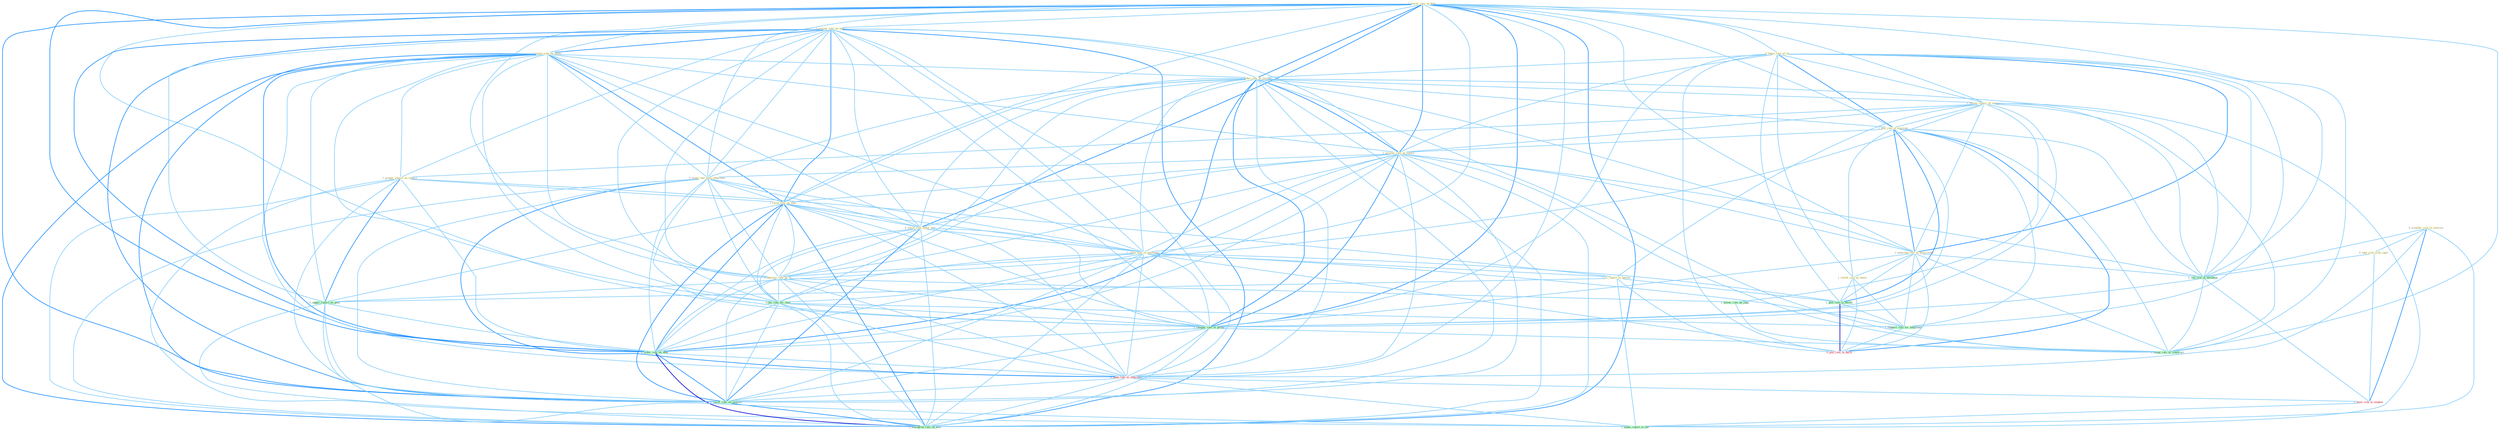 Graph G{ 
    node
    [shape=polygon,style=filled,width=.5,height=.06,color="#BDFCC9",fixedsize=true,fontsize=4,
    fontcolor="#2f4f4f"];
    {node
    [color="#ffffe0", fontcolor="#8b7d6b"] "1_lower_rate_of_debt " "1_review_rate_on_bond " "1_retain_rate_on_paper " "0_taken_role_of_on " "1_reduc_rate_of_increas " "1_follow_report_of_improv " "1_plai_role_of_messiah " "1_increas_rate_of_return " "1_undertak_role_of_decis-make " "0_found_rate_dure_othernum " "0_transfer_risk_to_investor " "1_prepar_report_on_impact " "1_reset_rate_on_note " "0_lower_rate_befor_end " "1_relax_rate_in_entitynam " "1_is_report_in_bureau " "0_depress_rate_by_% " "0_take_risk_with_capit " "1_relish_role_as_home "}
{node [color="#fff0f5", fontcolor="#b22222"] "0_nudg_rate_to_othernum " "1_pose_risk_to_student " "0_plai_role_in_decis "}
edge [color="#B0E2FF"];

	"1_lower_rate_of_debt " -- "1_review_rate_on_bond " [w="1", color="#87cefa" ];
	"1_lower_rate_of_debt " -- "1_retain_rate_on_paper " [w="1", color="#87cefa" ];
	"1_lower_rate_of_debt " -- "0_taken_role_of_on " [w="1", color="#87cefa" ];
	"1_lower_rate_of_debt " -- "1_reduc_rate_of_increas " [w="2", color="#1e90ff" , len=0.8];
	"1_lower_rate_of_debt " -- "1_follow_report_of_improv " [w="1", color="#87cefa" ];
	"1_lower_rate_of_debt " -- "1_plai_role_of_messiah " [w="1", color="#87cefa" ];
	"1_lower_rate_of_debt " -- "1_increas_rate_of_return " [w="2", color="#1e90ff" , len=0.8];
	"1_lower_rate_of_debt " -- "1_undertak_role_of_decis-make " [w="1", color="#87cefa" ];
	"1_lower_rate_of_debt " -- "0_found_rate_dure_othernum " [w="1", color="#87cefa" ];
	"1_lower_rate_of_debt " -- "1_reset_rate_on_note " [w="1", color="#87cefa" ];
	"1_lower_rate_of_debt " -- "0_lower_rate_befor_end " [w="2", color="#1e90ff" , len=0.8];
	"1_lower_rate_of_debt " -- "1_relax_rate_in_entitynam " [w="1", color="#87cefa" ];
	"1_lower_rate_of_debt " -- "0_depress_rate_by_% " [w="1", color="#87cefa" ];
	"1_lower_rate_of_debt " -- "1_run_risk_of_disintegr " [w="1", color="#87cefa" ];
	"1_lower_rate_of_debt " -- "1_pai_rate_for_fund " [w="1", color="#87cefa" ];
	"1_lower_rate_of_debt " -- "1_compar_rate_of_group " [w="2", color="#1e90ff" , len=0.8];
	"1_lower_rate_of_debt " -- "1_reduc_rate_on_debt " [w="2", color="#1e90ff" , len=0.8];
	"1_lower_rate_of_debt " -- "0_nudg_rate_to_othernum " [w="1", color="#87cefa" ];
	"1_lower_rate_of_debt " -- "1_adopt_rule_of_construct " [w="1", color="#87cefa" ];
	"1_lower_rate_of_debt " -- "1_lower_rate_on_million " [w="2", color="#1e90ff" , len=0.8];
	"1_lower_rate_of_debt " -- "1_downgrad_rate_on_debt " [w="2", color="#1e90ff" , len=0.8];
	"1_review_rate_on_bond " -- "1_retain_rate_on_paper " [w="2", color="#1e90ff" , len=0.8];
	"1_review_rate_on_bond " -- "1_reduc_rate_of_increas " [w="1", color="#87cefa" ];
	"1_review_rate_on_bond " -- "1_increas_rate_of_return " [w="1", color="#87cefa" ];
	"1_review_rate_on_bond " -- "0_found_rate_dure_othernum " [w="1", color="#87cefa" ];
	"1_review_rate_on_bond " -- "1_prepar_report_on_impact " [w="1", color="#87cefa" ];
	"1_review_rate_on_bond " -- "1_reset_rate_on_note " [w="2", color="#1e90ff" , len=0.8];
	"1_review_rate_on_bond " -- "0_lower_rate_befor_end " [w="1", color="#87cefa" ];
	"1_review_rate_on_bond " -- "1_relax_rate_in_entitynam " [w="1", color="#87cefa" ];
	"1_review_rate_on_bond " -- "0_depress_rate_by_% " [w="1", color="#87cefa" ];
	"1_review_rate_on_bond " -- "1_suppli_report_on_plan " [w="1", color="#87cefa" ];
	"1_review_rate_on_bond " -- "1_pai_rate_for_fund " [w="1", color="#87cefa" ];
	"1_review_rate_on_bond " -- "1_compar_rate_of_group " [w="1", color="#87cefa" ];
	"1_review_rate_on_bond " -- "1_reduc_rate_on_debt " [w="2", color="#1e90ff" , len=0.8];
	"1_review_rate_on_bond " -- "0_nudg_rate_to_othernum " [w="1", color="#87cefa" ];
	"1_review_rate_on_bond " -- "1_lower_rate_on_million " [w="2", color="#1e90ff" , len=0.8];
	"1_review_rate_on_bond " -- "1_downgrad_rate_on_debt " [w="2", color="#1e90ff" , len=0.8];
	"1_retain_rate_on_paper " -- "1_reduc_rate_of_increas " [w="1", color="#87cefa" ];
	"1_retain_rate_on_paper " -- "1_increas_rate_of_return " [w="1", color="#87cefa" ];
	"1_retain_rate_on_paper " -- "0_found_rate_dure_othernum " [w="1", color="#87cefa" ];
	"1_retain_rate_on_paper " -- "1_prepar_report_on_impact " [w="1", color="#87cefa" ];
	"1_retain_rate_on_paper " -- "1_reset_rate_on_note " [w="2", color="#1e90ff" , len=0.8];
	"1_retain_rate_on_paper " -- "0_lower_rate_befor_end " [w="1", color="#87cefa" ];
	"1_retain_rate_on_paper " -- "1_relax_rate_in_entitynam " [w="1", color="#87cefa" ];
	"1_retain_rate_on_paper " -- "0_depress_rate_by_% " [w="1", color="#87cefa" ];
	"1_retain_rate_on_paper " -- "1_suppli_report_on_plan " [w="1", color="#87cefa" ];
	"1_retain_rate_on_paper " -- "1_pai_rate_for_fund " [w="1", color="#87cefa" ];
	"1_retain_rate_on_paper " -- "1_compar_rate_of_group " [w="1", color="#87cefa" ];
	"1_retain_rate_on_paper " -- "1_reduc_rate_on_debt " [w="2", color="#1e90ff" , len=0.8];
	"1_retain_rate_on_paper " -- "0_nudg_rate_to_othernum " [w="1", color="#87cefa" ];
	"1_retain_rate_on_paper " -- "1_lower_rate_on_million " [w="2", color="#1e90ff" , len=0.8];
	"1_retain_rate_on_paper " -- "1_downgrad_rate_on_debt " [w="2", color="#1e90ff" , len=0.8];
	"0_taken_role_of_on " -- "1_reduc_rate_of_increas " [w="1", color="#87cefa" ];
	"0_taken_role_of_on " -- "1_follow_report_of_improv " [w="1", color="#87cefa" ];
	"0_taken_role_of_on " -- "1_plai_role_of_messiah " [w="2", color="#1e90ff" , len=0.8];
	"0_taken_role_of_on " -- "1_increas_rate_of_return " [w="1", color="#87cefa" ];
	"0_taken_role_of_on " -- "1_undertak_role_of_decis-make " [w="2", color="#1e90ff" , len=0.8];
	"0_taken_role_of_on " -- "1_relish_role_as_home " [w="1", color="#87cefa" ];
	"0_taken_role_of_on " -- "1_run_risk_of_disintegr " [w="1", color="#87cefa" ];
	"0_taken_role_of_on " -- "1_plai_role_in_declin " [w="1", color="#87cefa" ];
	"0_taken_role_of_on " -- "1_compar_rate_of_group " [w="1", color="#87cefa" ];
	"0_taken_role_of_on " -- "1_support_role_for_entitynam " [w="1", color="#87cefa" ];
	"0_taken_role_of_on " -- "0_plai_role_in_decis " [w="1", color="#87cefa" ];
	"0_taken_role_of_on " -- "1_adopt_rule_of_construct " [w="1", color="#87cefa" ];
	"1_reduc_rate_of_increas " -- "1_follow_report_of_improv " [w="1", color="#87cefa" ];
	"1_reduc_rate_of_increas " -- "1_plai_role_of_messiah " [w="1", color="#87cefa" ];
	"1_reduc_rate_of_increas " -- "1_increas_rate_of_return " [w="2", color="#1e90ff" , len=0.8];
	"1_reduc_rate_of_increas " -- "1_undertak_role_of_decis-make " [w="1", color="#87cefa" ];
	"1_reduc_rate_of_increas " -- "0_found_rate_dure_othernum " [w="1", color="#87cefa" ];
	"1_reduc_rate_of_increas " -- "1_reset_rate_on_note " [w="1", color="#87cefa" ];
	"1_reduc_rate_of_increas " -- "0_lower_rate_befor_end " [w="1", color="#87cefa" ];
	"1_reduc_rate_of_increas " -- "1_relax_rate_in_entitynam " [w="1", color="#87cefa" ];
	"1_reduc_rate_of_increas " -- "0_depress_rate_by_% " [w="1", color="#87cefa" ];
	"1_reduc_rate_of_increas " -- "1_run_risk_of_disintegr " [w="1", color="#87cefa" ];
	"1_reduc_rate_of_increas " -- "1_pai_rate_for_fund " [w="1", color="#87cefa" ];
	"1_reduc_rate_of_increas " -- "1_compar_rate_of_group " [w="2", color="#1e90ff" , len=0.8];
	"1_reduc_rate_of_increas " -- "1_reduc_rate_on_debt " [w="2", color="#1e90ff" , len=0.8];
	"1_reduc_rate_of_increas " -- "0_nudg_rate_to_othernum " [w="1", color="#87cefa" ];
	"1_reduc_rate_of_increas " -- "1_adopt_rule_of_construct " [w="1", color="#87cefa" ];
	"1_reduc_rate_of_increas " -- "1_lower_rate_on_million " [w="1", color="#87cefa" ];
	"1_reduc_rate_of_increas " -- "1_downgrad_rate_on_debt " [w="1", color="#87cefa" ];
	"1_follow_report_of_improv " -- "1_plai_role_of_messiah " [w="1", color="#87cefa" ];
	"1_follow_report_of_improv " -- "1_increas_rate_of_return " [w="1", color="#87cefa" ];
	"1_follow_report_of_improv " -- "1_undertak_role_of_decis-make " [w="1", color="#87cefa" ];
	"1_follow_report_of_improv " -- "1_prepar_report_on_impact " [w="1", color="#87cefa" ];
	"1_follow_report_of_improv " -- "1_is_report_in_bureau " [w="1", color="#87cefa" ];
	"1_follow_report_of_improv " -- "1_run_risk_of_disintegr " [w="1", color="#87cefa" ];
	"1_follow_report_of_improv " -- "1_suppli_report_on_plan " [w="1", color="#87cefa" ];
	"1_follow_report_of_improv " -- "1_follow_rule_by_judg " [w="1", color="#87cefa" ];
	"1_follow_report_of_improv " -- "1_compar_rate_of_group " [w="1", color="#87cefa" ];
	"1_follow_report_of_improv " -- "1_adopt_rule_of_construct " [w="1", color="#87cefa" ];
	"1_follow_report_of_improv " -- "1_make_report_to_the " [w="1", color="#87cefa" ];
	"1_plai_role_of_messiah " -- "1_increas_rate_of_return " [w="1", color="#87cefa" ];
	"1_plai_role_of_messiah " -- "1_undertak_role_of_decis-make " [w="2", color="#1e90ff" , len=0.8];
	"1_plai_role_of_messiah " -- "1_relish_role_as_home " [w="1", color="#87cefa" ];
	"1_plai_role_of_messiah " -- "1_run_risk_of_disintegr " [w="1", color="#87cefa" ];
	"1_plai_role_of_messiah " -- "1_plai_role_in_declin " [w="2", color="#1e90ff" , len=0.8];
	"1_plai_role_of_messiah " -- "1_compar_rate_of_group " [w="1", color="#87cefa" ];
	"1_plai_role_of_messiah " -- "1_support_role_for_entitynam " [w="1", color="#87cefa" ];
	"1_plai_role_of_messiah " -- "0_plai_role_in_decis " [w="2", color="#1e90ff" , len=0.8];
	"1_plai_role_of_messiah " -- "1_adopt_rule_of_construct " [w="1", color="#87cefa" ];
	"1_increas_rate_of_return " -- "1_undertak_role_of_decis-make " [w="1", color="#87cefa" ];
	"1_increas_rate_of_return " -- "0_found_rate_dure_othernum " [w="1", color="#87cefa" ];
	"1_increas_rate_of_return " -- "1_reset_rate_on_note " [w="1", color="#87cefa" ];
	"1_increas_rate_of_return " -- "0_lower_rate_befor_end " [w="1", color="#87cefa" ];
	"1_increas_rate_of_return " -- "1_relax_rate_in_entitynam " [w="1", color="#87cefa" ];
	"1_increas_rate_of_return " -- "0_depress_rate_by_% " [w="1", color="#87cefa" ];
	"1_increas_rate_of_return " -- "1_run_risk_of_disintegr " [w="1", color="#87cefa" ];
	"1_increas_rate_of_return " -- "1_pai_rate_for_fund " [w="1", color="#87cefa" ];
	"1_increas_rate_of_return " -- "1_compar_rate_of_group " [w="2", color="#1e90ff" , len=0.8];
	"1_increas_rate_of_return " -- "1_reduc_rate_on_debt " [w="1", color="#87cefa" ];
	"1_increas_rate_of_return " -- "0_nudg_rate_to_othernum " [w="1", color="#87cefa" ];
	"1_increas_rate_of_return " -- "1_adopt_rule_of_construct " [w="1", color="#87cefa" ];
	"1_increas_rate_of_return " -- "1_lower_rate_on_million " [w="1", color="#87cefa" ];
	"1_increas_rate_of_return " -- "1_downgrad_rate_on_debt " [w="1", color="#87cefa" ];
	"1_undertak_role_of_decis-make " -- "1_relish_role_as_home " [w="1", color="#87cefa" ];
	"1_undertak_role_of_decis-make " -- "1_run_risk_of_disintegr " [w="1", color="#87cefa" ];
	"1_undertak_role_of_decis-make " -- "1_plai_role_in_declin " [w="1", color="#87cefa" ];
	"1_undertak_role_of_decis-make " -- "1_compar_rate_of_group " [w="1", color="#87cefa" ];
	"1_undertak_role_of_decis-make " -- "1_support_role_for_entitynam " [w="1", color="#87cefa" ];
	"1_undertak_role_of_decis-make " -- "0_plai_role_in_decis " [w="1", color="#87cefa" ];
	"1_undertak_role_of_decis-make " -- "1_adopt_rule_of_construct " [w="1", color="#87cefa" ];
	"0_found_rate_dure_othernum " -- "1_reset_rate_on_note " [w="1", color="#87cefa" ];
	"0_found_rate_dure_othernum " -- "0_lower_rate_befor_end " [w="1", color="#87cefa" ];
	"0_found_rate_dure_othernum " -- "1_relax_rate_in_entitynam " [w="1", color="#87cefa" ];
	"0_found_rate_dure_othernum " -- "0_depress_rate_by_% " [w="1", color="#87cefa" ];
	"0_found_rate_dure_othernum " -- "1_pai_rate_for_fund " [w="1", color="#87cefa" ];
	"0_found_rate_dure_othernum " -- "1_compar_rate_of_group " [w="1", color="#87cefa" ];
	"0_found_rate_dure_othernum " -- "1_reduc_rate_on_debt " [w="1", color="#87cefa" ];
	"0_found_rate_dure_othernum " -- "0_nudg_rate_to_othernum " [w="2", color="#1e90ff" , len=0.8];
	"0_found_rate_dure_othernum " -- "1_lower_rate_on_million " [w="1", color="#87cefa" ];
	"0_found_rate_dure_othernum " -- "1_downgrad_rate_on_debt " [w="1", color="#87cefa" ];
	"0_transfer_risk_to_investor " -- "0_take_risk_with_capit " [w="1", color="#87cefa" ];
	"0_transfer_risk_to_investor " -- "1_run_risk_of_disintegr " [w="1", color="#87cefa" ];
	"0_transfer_risk_to_investor " -- "0_nudg_rate_to_othernum " [w="1", color="#87cefa" ];
	"0_transfer_risk_to_investor " -- "1_pose_risk_to_student " [w="2", color="#1e90ff" , len=0.8];
	"0_transfer_risk_to_investor " -- "1_make_report_to_the " [w="1", color="#87cefa" ];
	"1_prepar_report_on_impact " -- "1_reset_rate_on_note " [w="1", color="#87cefa" ];
	"1_prepar_report_on_impact " -- "1_is_report_in_bureau " [w="1", color="#87cefa" ];
	"1_prepar_report_on_impact " -- "1_suppli_report_on_plan " [w="2", color="#1e90ff" , len=0.8];
	"1_prepar_report_on_impact " -- "1_reduc_rate_on_debt " [w="1", color="#87cefa" ];
	"1_prepar_report_on_impact " -- "1_lower_rate_on_million " [w="1", color="#87cefa" ];
	"1_prepar_report_on_impact " -- "1_downgrad_rate_on_debt " [w="1", color="#87cefa" ];
	"1_prepar_report_on_impact " -- "1_make_report_to_the " [w="1", color="#87cefa" ];
	"1_reset_rate_on_note " -- "0_lower_rate_befor_end " [w="1", color="#87cefa" ];
	"1_reset_rate_on_note " -- "1_relax_rate_in_entitynam " [w="1", color="#87cefa" ];
	"1_reset_rate_on_note " -- "0_depress_rate_by_% " [w="1", color="#87cefa" ];
	"1_reset_rate_on_note " -- "1_suppli_report_on_plan " [w="1", color="#87cefa" ];
	"1_reset_rate_on_note " -- "1_pai_rate_for_fund " [w="1", color="#87cefa" ];
	"1_reset_rate_on_note " -- "1_compar_rate_of_group " [w="1", color="#87cefa" ];
	"1_reset_rate_on_note " -- "1_reduc_rate_on_debt " [w="2", color="#1e90ff" , len=0.8];
	"1_reset_rate_on_note " -- "0_nudg_rate_to_othernum " [w="1", color="#87cefa" ];
	"1_reset_rate_on_note " -- "1_lower_rate_on_million " [w="2", color="#1e90ff" , len=0.8];
	"1_reset_rate_on_note " -- "1_downgrad_rate_on_debt " [w="2", color="#1e90ff" , len=0.8];
	"0_lower_rate_befor_end " -- "1_relax_rate_in_entitynam " [w="1", color="#87cefa" ];
	"0_lower_rate_befor_end " -- "0_depress_rate_by_% " [w="1", color="#87cefa" ];
	"0_lower_rate_befor_end " -- "1_pai_rate_for_fund " [w="1", color="#87cefa" ];
	"0_lower_rate_befor_end " -- "1_compar_rate_of_group " [w="1", color="#87cefa" ];
	"0_lower_rate_befor_end " -- "1_reduc_rate_on_debt " [w="1", color="#87cefa" ];
	"0_lower_rate_befor_end " -- "0_nudg_rate_to_othernum " [w="1", color="#87cefa" ];
	"0_lower_rate_befor_end " -- "1_lower_rate_on_million " [w="2", color="#1e90ff" , len=0.8];
	"0_lower_rate_befor_end " -- "1_downgrad_rate_on_debt " [w="1", color="#87cefa" ];
	"1_relax_rate_in_entitynam " -- "1_is_report_in_bureau " [w="1", color="#87cefa" ];
	"1_relax_rate_in_entitynam " -- "0_depress_rate_by_% " [w="1", color="#87cefa" ];
	"1_relax_rate_in_entitynam " -- "1_plai_role_in_declin " [w="1", color="#87cefa" ];
	"1_relax_rate_in_entitynam " -- "1_pai_rate_for_fund " [w="1", color="#87cefa" ];
	"1_relax_rate_in_entitynam " -- "1_compar_rate_of_group " [w="1", color="#87cefa" ];
	"1_relax_rate_in_entitynam " -- "1_reduc_rate_on_debt " [w="1", color="#87cefa" ];
	"1_relax_rate_in_entitynam " -- "0_nudg_rate_to_othernum " [w="1", color="#87cefa" ];
	"1_relax_rate_in_entitynam " -- "1_support_role_for_entitynam " [w="1", color="#87cefa" ];
	"1_relax_rate_in_entitynam " -- "0_plai_role_in_decis " [w="1", color="#87cefa" ];
	"1_relax_rate_in_entitynam " -- "1_lower_rate_on_million " [w="1", color="#87cefa" ];
	"1_relax_rate_in_entitynam " -- "1_downgrad_rate_on_debt " [w="1", color="#87cefa" ];
	"1_is_report_in_bureau " -- "1_plai_role_in_declin " [w="1", color="#87cefa" ];
	"1_is_report_in_bureau " -- "1_suppli_report_on_plan " [w="1", color="#87cefa" ];
	"1_is_report_in_bureau " -- "0_plai_role_in_decis " [w="1", color="#87cefa" ];
	"1_is_report_in_bureau " -- "1_make_report_to_the " [w="1", color="#87cefa" ];
	"0_depress_rate_by_% " -- "1_pai_rate_for_fund " [w="1", color="#87cefa" ];
	"0_depress_rate_by_% " -- "1_follow_rule_by_judg " [w="1", color="#87cefa" ];
	"0_depress_rate_by_% " -- "1_compar_rate_of_group " [w="1", color="#87cefa" ];
	"0_depress_rate_by_% " -- "1_reduc_rate_on_debt " [w="1", color="#87cefa" ];
	"0_depress_rate_by_% " -- "0_nudg_rate_to_othernum " [w="1", color="#87cefa" ];
	"0_depress_rate_by_% " -- "1_lower_rate_on_million " [w="1", color="#87cefa" ];
	"0_depress_rate_by_% " -- "1_downgrad_rate_on_debt " [w="1", color="#87cefa" ];
	"0_take_risk_with_capit " -- "1_run_risk_of_disintegr " [w="1", color="#87cefa" ];
	"0_take_risk_with_capit " -- "1_pose_risk_to_student " [w="1", color="#87cefa" ];
	"1_relish_role_as_home " -- "1_plai_role_in_declin " [w="1", color="#87cefa" ];
	"1_relish_role_as_home " -- "1_support_role_for_entitynam " [w="1", color="#87cefa" ];
	"1_relish_role_as_home " -- "0_plai_role_in_decis " [w="1", color="#87cefa" ];
	"1_run_risk_of_disintegr " -- "1_compar_rate_of_group " [w="1", color="#87cefa" ];
	"1_run_risk_of_disintegr " -- "1_pose_risk_to_student " [w="1", color="#87cefa" ];
	"1_run_risk_of_disintegr " -- "1_adopt_rule_of_construct " [w="1", color="#87cefa" ];
	"1_plai_role_in_declin " -- "1_support_role_for_entitynam " [w="1", color="#87cefa" ];
	"1_plai_role_in_declin " -- "0_plai_role_in_decis " [w="3", color="#0000cd" , len=0.6];
	"1_suppli_report_on_plan " -- "1_reduc_rate_on_debt " [w="1", color="#87cefa" ];
	"1_suppli_report_on_plan " -- "1_lower_rate_on_million " [w="1", color="#87cefa" ];
	"1_suppli_report_on_plan " -- "1_downgrad_rate_on_debt " [w="1", color="#87cefa" ];
	"1_suppli_report_on_plan " -- "1_make_report_to_the " [w="1", color="#87cefa" ];
	"1_pai_rate_for_fund " -- "1_compar_rate_of_group " [w="1", color="#87cefa" ];
	"1_pai_rate_for_fund " -- "1_reduc_rate_on_debt " [w="1", color="#87cefa" ];
	"1_pai_rate_for_fund " -- "0_nudg_rate_to_othernum " [w="1", color="#87cefa" ];
	"1_pai_rate_for_fund " -- "1_support_role_for_entitynam " [w="1", color="#87cefa" ];
	"1_pai_rate_for_fund " -- "1_lower_rate_on_million " [w="1", color="#87cefa" ];
	"1_pai_rate_for_fund " -- "1_downgrad_rate_on_debt " [w="1", color="#87cefa" ];
	"1_follow_rule_by_judg " -- "1_adopt_rule_of_construct " [w="1", color="#87cefa" ];
	"1_compar_rate_of_group " -- "1_reduc_rate_on_debt " [w="1", color="#87cefa" ];
	"1_compar_rate_of_group " -- "0_nudg_rate_to_othernum " [w="1", color="#87cefa" ];
	"1_compar_rate_of_group " -- "1_adopt_rule_of_construct " [w="1", color="#87cefa" ];
	"1_compar_rate_of_group " -- "1_lower_rate_on_million " [w="1", color="#87cefa" ];
	"1_compar_rate_of_group " -- "1_downgrad_rate_on_debt " [w="1", color="#87cefa" ];
	"1_reduc_rate_on_debt " -- "0_nudg_rate_to_othernum " [w="1", color="#87cefa" ];
	"1_reduc_rate_on_debt " -- "1_lower_rate_on_million " [w="2", color="#1e90ff" , len=0.8];
	"1_reduc_rate_on_debt " -- "1_downgrad_rate_on_debt " [w="3", color="#0000cd" , len=0.6];
	"0_nudg_rate_to_othernum " -- "1_pose_risk_to_student " [w="1", color="#87cefa" ];
	"0_nudg_rate_to_othernum " -- "1_lower_rate_on_million " [w="1", color="#87cefa" ];
	"0_nudg_rate_to_othernum " -- "1_downgrad_rate_on_debt " [w="1", color="#87cefa" ];
	"0_nudg_rate_to_othernum " -- "1_make_report_to_the " [w="1", color="#87cefa" ];
	"1_support_role_for_entitynam " -- "0_plai_role_in_decis " [w="1", color="#87cefa" ];
	"1_pose_risk_to_student " -- "1_make_report_to_the " [w="1", color="#87cefa" ];
	"1_lower_rate_on_million " -- "1_downgrad_rate_on_debt " [w="2", color="#1e90ff" , len=0.8];
}